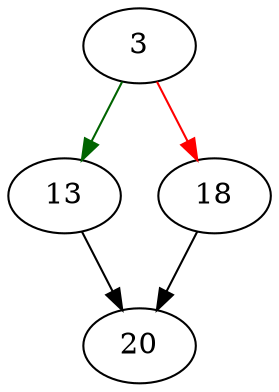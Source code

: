 strict digraph "unixUnfetch" {
	// Node definitions.
	3 [entry=true];
	13;
	18;
	20;

	// Edge definitions.
	3 -> 13 [
		color=darkgreen
		cond=true
	];
	3 -> 18 [
		color=red
		cond=false
	];
	13 -> 20;
	18 -> 20;
}